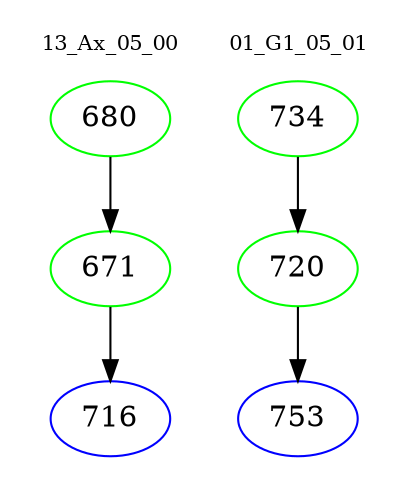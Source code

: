 digraph{
subgraph cluster_0 {
color = white
label = "13_Ax_05_00";
fontsize=10;
T0_680 [label="680", color="green"]
T0_680 -> T0_671 [color="black"]
T0_671 [label="671", color="green"]
T0_671 -> T0_716 [color="black"]
T0_716 [label="716", color="blue"]
}
subgraph cluster_1 {
color = white
label = "01_G1_05_01";
fontsize=10;
T1_734 [label="734", color="green"]
T1_734 -> T1_720 [color="black"]
T1_720 [label="720", color="green"]
T1_720 -> T1_753 [color="black"]
T1_753 [label="753", color="blue"]
}
}
